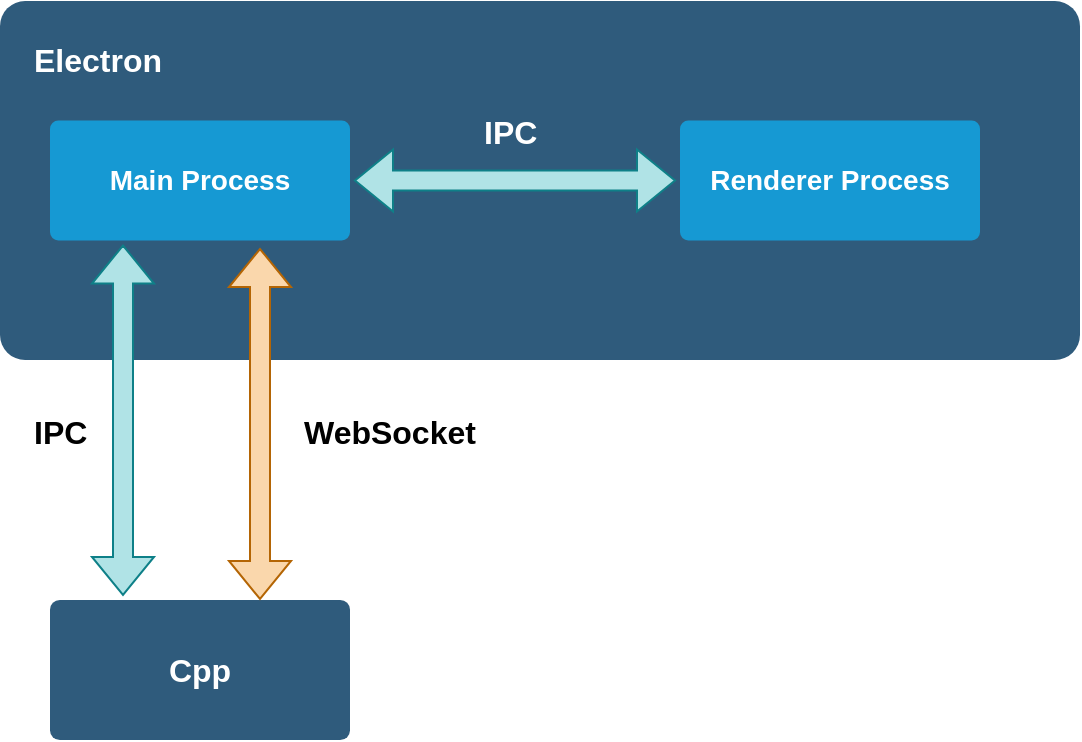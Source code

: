 <mxfile version="24.6.4" type="github">
  <diagram id="6a731a19-8d31-9384-78a2-239565b7b9f0" name="Page-1">
    <mxGraphModel dx="1221" dy="725" grid="1" gridSize="10" guides="1" tooltips="1" connect="1" arrows="1" fold="1" page="1" pageScale="1" pageWidth="1169" pageHeight="827" background="none" math="0" shadow="0">
      <root>
        <mxCell id="0" />
        <mxCell id="1" parent="0" />
        <mxCell id="1749" value="" style="rounded=1;whiteSpace=wrap;html=1;shadow=0;labelBackgroundColor=none;strokeColor=none;strokeWidth=3;fillColor=#2F5B7C;fontFamily=Helvetica;fontSize=16;fontColor=#FFFFFF;align=center;fontStyle=1;spacing=5;arcSize=7;perimeterSpacing=2;" parent="1" vertex="1">
          <mxGeometry x="200" y="380.5" width="540" height="179.5" as="geometry" />
        </mxCell>
        <mxCell id="1760" value="Main Process" style="rounded=1;whiteSpace=wrap;html=1;shadow=0;labelBackgroundColor=none;strokeColor=none;strokeWidth=3;fillColor=#1699d3;fontFamily=Helvetica;fontSize=14;fontColor=#FFFFFF;align=center;spacing=5;fontStyle=1;arcSize=7;perimeterSpacing=2;" parent="1" vertex="1">
          <mxGeometry x="225" y="440.25" width="150" height="60" as="geometry" />
        </mxCell>
        <mxCell id="MX4oZaBYMdYbDzDpdc14-1779" value="Renderer Process" style="rounded=1;whiteSpace=wrap;html=1;shadow=0;labelBackgroundColor=none;strokeColor=none;strokeWidth=3;fillColor=#1699d3;fontFamily=Helvetica;fontSize=14;fontColor=#FFFFFF;align=center;spacing=5;fontStyle=1;arcSize=7;perimeterSpacing=2;" vertex="1" parent="1">
          <mxGeometry x="540" y="440.25" width="150" height="60" as="geometry" />
        </mxCell>
        <mxCell id="MX4oZaBYMdYbDzDpdc14-1780" value="Cpp" style="rounded=1;whiteSpace=wrap;html=1;shadow=0;labelBackgroundColor=none;strokeColor=none;strokeWidth=3;fillColor=#2F5B7C;fontFamily=Helvetica;fontSize=16;fontColor=#FFFFFF;align=center;fontStyle=1;spacing=5;arcSize=7;perimeterSpacing=2;" vertex="1" parent="1">
          <mxGeometry x="225" y="680" width="150" height="70" as="geometry" />
        </mxCell>
        <mxCell id="MX4oZaBYMdYbDzDpdc14-1782" value="&lt;span style=&quot;font-family: Helvetica; font-size: 16px; font-style: normal; font-variant-ligatures: normal; font-variant-caps: normal; font-weight: 700; letter-spacing: normal; orphans: 2; text-align: center; text-indent: 0px; text-transform: none; widows: 2; word-spacing: 0px; -webkit-text-stroke-width: 0px; white-space: normal; text-decoration-thickness: initial; text-decoration-style: initial; text-decoration-color: initial; float: none; display: inline !important;&quot;&gt;Electron&lt;/span&gt;" style="text;whiteSpace=wrap;html=1;fillColor=none;labelBackgroundColor=none;fontColor=#FFFFFF;" vertex="1" parent="1">
          <mxGeometry x="215" y="394" width="100" height="40" as="geometry" />
        </mxCell>
        <mxCell id="MX4oZaBYMdYbDzDpdc14-1783" value="" style="shape=flexArrow;endArrow=classic;startArrow=classic;html=1;rounded=0;entryX=0;entryY=0.5;entryDx=0;entryDy=0;fillColor=#b0e3e6;strokeColor=#0e8088;" edge="1" parent="1" source="1760" target="MX4oZaBYMdYbDzDpdc14-1779">
          <mxGeometry width="100" height="100" relative="1" as="geometry">
            <mxPoint x="570" y="580" as="sourcePoint" />
            <mxPoint x="670" y="480" as="targetPoint" />
          </mxGeometry>
        </mxCell>
        <mxCell id="MX4oZaBYMdYbDzDpdc14-1784" value="" style="shape=flexArrow;endArrow=classic;startArrow=classic;html=1;rounded=0;entryX=0.25;entryY=0;entryDx=0;entryDy=0;exitX=0.25;exitY=1;exitDx=0;exitDy=0;fillColor=#b0e3e6;strokeColor=#0e8088;" edge="1" parent="1" source="1760" target="MX4oZaBYMdYbDzDpdc14-1780">
          <mxGeometry width="100" height="100" relative="1" as="geometry">
            <mxPoint x="219.5" y="610" as="sourcePoint" />
            <mxPoint x="380.5" y="610" as="targetPoint" />
          </mxGeometry>
        </mxCell>
        <mxCell id="MX4oZaBYMdYbDzDpdc14-1785" value="" style="shape=flexArrow;endArrow=classic;startArrow=classic;html=1;rounded=0;entryX=0.25;entryY=0;entryDx=0;entryDy=0;exitX=0.25;exitY=1;exitDx=0;exitDy=0;fillColor=#fad7ac;strokeColor=#b46504;" edge="1" parent="1">
          <mxGeometry width="100" height="100" relative="1" as="geometry">
            <mxPoint x="330" y="504" as="sourcePoint" />
            <mxPoint x="330" y="680" as="targetPoint" />
          </mxGeometry>
        </mxCell>
        <mxCell id="MX4oZaBYMdYbDzDpdc14-1787" value="&lt;span style=&quot;font-family: Helvetica; font-size: 16px; font-style: normal; font-variant-ligatures: normal; font-variant-caps: normal; font-weight: 700; letter-spacing: normal; orphans: 2; text-align: center; text-indent: 0px; text-transform: none; widows: 2; word-spacing: 0px; -webkit-text-stroke-width: 0px; white-space: normal; text-decoration-thickness: initial; text-decoration-style: initial; text-decoration-color: initial; float: none; display: inline !important;&quot;&gt;IPC&lt;/span&gt;" style="text;whiteSpace=wrap;html=1;fillColor=none;labelBackgroundColor=none;fontColor=#FFFFFF;" vertex="1" parent="1">
          <mxGeometry x="440" y="430" width="100" height="40" as="geometry" />
        </mxCell>
        <mxCell id="MX4oZaBYMdYbDzDpdc14-1788" value="&lt;span style=&quot;font-family: Helvetica; font-size: 16px; font-style: normal; font-variant-ligatures: normal; font-variant-caps: normal; font-weight: 700; letter-spacing: normal; orphans: 2; text-align: center; text-indent: 0px; text-transform: none; widows: 2; word-spacing: 0px; -webkit-text-stroke-width: 0px; white-space: normal; text-decoration-thickness: initial; text-decoration-style: initial; text-decoration-color: initial; float: none; display: inline !important;&quot;&gt;IPC&lt;/span&gt;" style="text;whiteSpace=wrap;html=1;fillColor=none;labelBackgroundColor=none;fontColor=#000000;" vertex="1" parent="1">
          <mxGeometry x="215" y="580" width="100" height="40" as="geometry" />
        </mxCell>
        <mxCell id="MX4oZaBYMdYbDzDpdc14-1789" value="&lt;span style=&quot;font-family: Helvetica; font-size: 16px; font-style: normal; font-variant-ligatures: normal; font-variant-caps: normal; font-weight: 700; letter-spacing: normal; orphans: 2; text-align: center; text-indent: 0px; text-transform: none; widows: 2; word-spacing: 0px; -webkit-text-stroke-width: 0px; white-space: normal; text-decoration-thickness: initial; text-decoration-style: initial; text-decoration-color: initial; float: none; display: inline !important;&quot;&gt;WebSocket&lt;/span&gt;" style="text;whiteSpace=wrap;html=1;fillColor=none;labelBackgroundColor=none;fontColor=#000000;" vertex="1" parent="1">
          <mxGeometry x="350" y="580" width="100" height="40" as="geometry" />
        </mxCell>
      </root>
    </mxGraphModel>
  </diagram>
</mxfile>
